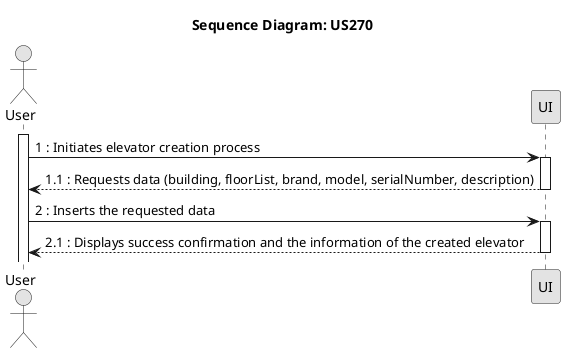@startuml
skinparam Monochrome true
skinparam PackageStyle rectangle
skinparam Shadowing false

title Sequence Diagram: US270

actor "User" as User
participant "UI" as UI

activate User
User -> UI : 1 : Initiates elevator creation process
activate UI
UI --> User : 1.1 : Requests data (building, floorList, brand, model, serialNumber, description)
deactivate UI
User -> UI : 2 : Inserts the requested data
activate UI
UI --> User : 2.1 : Displays success confirmation and the information of the created elevator

deactivate UI

@enduml
